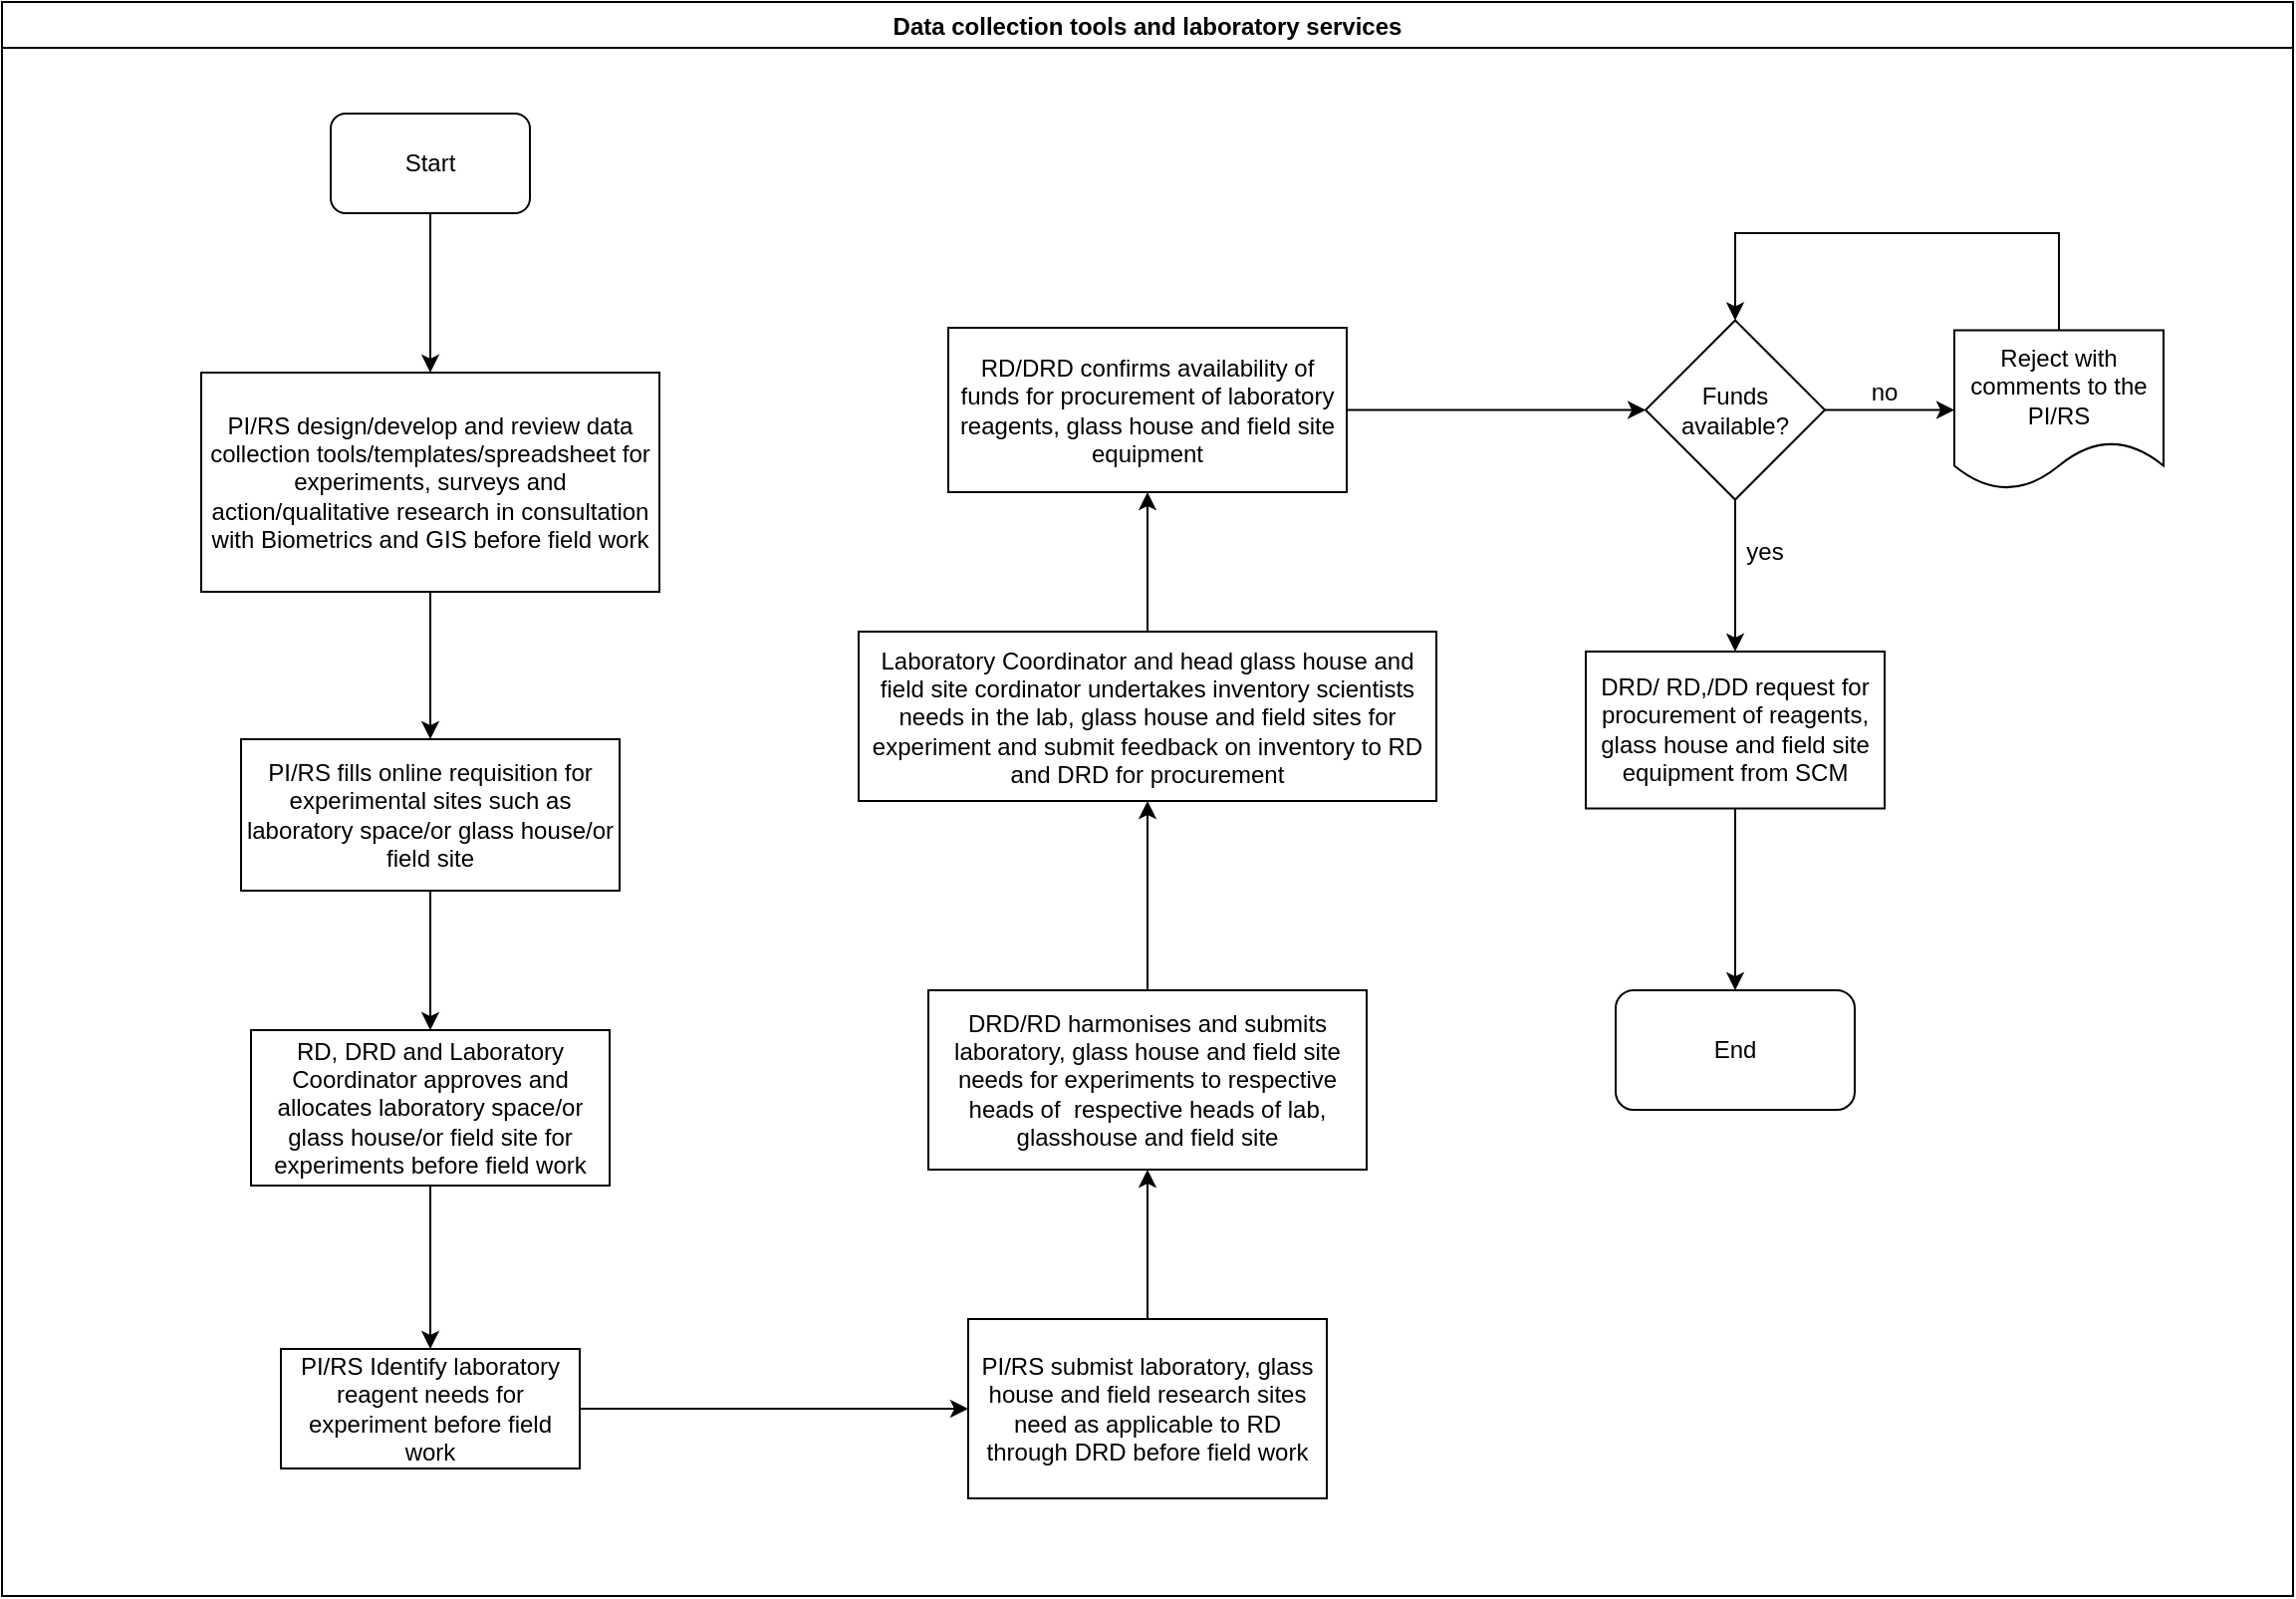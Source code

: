 <mxfile version="14.2.7" type="github">
  <diagram id="9AUTSeqywhxO679KxUz8" name="Page-1">
    <mxGraphModel dx="1038" dy="547" grid="1" gridSize="10" guides="1" tooltips="1" connect="1" arrows="1" fold="1" page="1" pageScale="1" pageWidth="1169" pageHeight="827" math="0" shadow="0">
      <root>
        <mxCell id="0" />
        <mxCell id="1" parent="0" />
        <mxCell id="5i5uavK7HOHlnxQsCkVr-1" value="Data collection tools and laboratory services" style="swimlane;startSize=23;" parent="1" vertex="1">
          <mxGeometry x="10" y="10" width="1150" height="800" as="geometry" />
        </mxCell>
        <mxCell id="5i5uavK7HOHlnxQsCkVr-2" value="Start" style="rounded=1;whiteSpace=wrap;html=1;" parent="5i5uavK7HOHlnxQsCkVr-1" vertex="1">
          <mxGeometry x="165" y="56" width="100" height="50" as="geometry" />
        </mxCell>
        <mxCell id="5i5uavK7HOHlnxQsCkVr-5" value="PI/RS design/develop and review data collection tools/templates/spreadsheet for experiments, surveys and action/qualitative research in consultation with Biometrics and GIS before field work" style="rounded=0;whiteSpace=wrap;html=1;" parent="5i5uavK7HOHlnxQsCkVr-1" vertex="1">
          <mxGeometry x="100" y="186" width="230" height="110" as="geometry" />
        </mxCell>
        <mxCell id="5i5uavK7HOHlnxQsCkVr-4" value="" style="edgeStyle=orthogonalEdgeStyle;rounded=0;orthogonalLoop=1;jettySize=auto;html=1;" parent="5i5uavK7HOHlnxQsCkVr-1" source="5i5uavK7HOHlnxQsCkVr-2" target="5i5uavK7HOHlnxQsCkVr-5" edge="1">
          <mxGeometry relative="1" as="geometry">
            <mxPoint x="215" y="181" as="targetPoint" />
          </mxGeometry>
        </mxCell>
        <mxCell id="5i5uavK7HOHlnxQsCkVr-6" value="PI/RS fills online requisition for experimental sites such as laboratory space/or glass house/or field site" style="whiteSpace=wrap;html=1;rounded=0;" parent="5i5uavK7HOHlnxQsCkVr-1" vertex="1">
          <mxGeometry x="120" y="370" width="190" height="76" as="geometry" />
        </mxCell>
        <mxCell id="5i5uavK7HOHlnxQsCkVr-7" value="" style="edgeStyle=orthogonalEdgeStyle;rounded=0;orthogonalLoop=1;jettySize=auto;html=1;" parent="5i5uavK7HOHlnxQsCkVr-1" source="5i5uavK7HOHlnxQsCkVr-5" target="5i5uavK7HOHlnxQsCkVr-6" edge="1">
          <mxGeometry relative="1" as="geometry" />
        </mxCell>
        <mxCell id="5i5uavK7HOHlnxQsCkVr-10" value="PI/RS Identify laboratory reagent needs for experiment before field work" style="whiteSpace=wrap;html=1;rounded=0;" parent="5i5uavK7HOHlnxQsCkVr-1" vertex="1">
          <mxGeometry x="140" y="676" width="150" height="60" as="geometry" />
        </mxCell>
        <mxCell id="5i5uavK7HOHlnxQsCkVr-13" value="" style="edgeStyle=orthogonalEdgeStyle;rounded=0;orthogonalLoop=1;jettySize=auto;html=1;" parent="5i5uavK7HOHlnxQsCkVr-1" source="5i5uavK7HOHlnxQsCkVr-10" target="5i5uavK7HOHlnxQsCkVr-12" edge="1">
          <mxGeometry relative="1" as="geometry" />
        </mxCell>
        <mxCell id="5i5uavK7HOHlnxQsCkVr-12" value="PI/RS submist laboratory, glass house and field research sites need as applicable to RD through DRD before field work" style="whiteSpace=wrap;html=1;rounded=0;" parent="5i5uavK7HOHlnxQsCkVr-1" vertex="1">
          <mxGeometry x="485" y="661" width="180" height="90" as="geometry" />
        </mxCell>
        <mxCell id="5i5uavK7HOHlnxQsCkVr-14" value="DRD/RD harmonises and submits laboratory, glass house and field site needs for experiments to respective heads of&amp;nbsp; respective heads of lab, glasshouse and field site" style="whiteSpace=wrap;html=1;rounded=0;" parent="5i5uavK7HOHlnxQsCkVr-1" vertex="1">
          <mxGeometry x="465" y="496" width="220" height="90" as="geometry" />
        </mxCell>
        <mxCell id="5i5uavK7HOHlnxQsCkVr-15" value="" style="edgeStyle=orthogonalEdgeStyle;rounded=0;orthogonalLoop=1;jettySize=auto;html=1;" parent="5i5uavK7HOHlnxQsCkVr-1" source="5i5uavK7HOHlnxQsCkVr-12" target="5i5uavK7HOHlnxQsCkVr-14" edge="1">
          <mxGeometry relative="1" as="geometry" />
        </mxCell>
        <mxCell id="5i5uavK7HOHlnxQsCkVr-16" value="Laboratory Coordinator and head glass house and field site cordinator undertakes inventory scientists needs in the lab, glass house and field sites for experiment and submit feedback on inventory to RD and DRD for procurement" style="whiteSpace=wrap;html=1;rounded=0;" parent="5i5uavK7HOHlnxQsCkVr-1" vertex="1">
          <mxGeometry x="430" y="316" width="290" height="85" as="geometry" />
        </mxCell>
        <mxCell id="5i5uavK7HOHlnxQsCkVr-17" value="" style="edgeStyle=orthogonalEdgeStyle;rounded=0;orthogonalLoop=1;jettySize=auto;html=1;" parent="5i5uavK7HOHlnxQsCkVr-1" source="5i5uavK7HOHlnxQsCkVr-14" target="5i5uavK7HOHlnxQsCkVr-16" edge="1">
          <mxGeometry relative="1" as="geometry" />
        </mxCell>
        <mxCell id="5i5uavK7HOHlnxQsCkVr-20" value="&lt;div&gt;Funds&lt;/div&gt;&lt;div&gt;available?&lt;/div&gt;" style="rhombus;whiteSpace=wrap;html=1;rounded=0;" parent="5i5uavK7HOHlnxQsCkVr-1" vertex="1">
          <mxGeometry x="825" y="159.75" width="90" height="90" as="geometry" />
        </mxCell>
        <mxCell id="5i5uavK7HOHlnxQsCkVr-24" value="yes" style="text;html=1;strokeColor=none;fillColor=none;align=center;verticalAlign=middle;whiteSpace=wrap;rounded=0;" parent="5i5uavK7HOHlnxQsCkVr-1" vertex="1">
          <mxGeometry x="865" y="266" width="40" height="20" as="geometry" />
        </mxCell>
        <mxCell id="5i5uavK7HOHlnxQsCkVr-33" value="End" style="rounded=1;whiteSpace=wrap;html=1;" parent="5i5uavK7HOHlnxQsCkVr-1" vertex="1">
          <mxGeometry x="810" y="496" width="120" height="60" as="geometry" />
        </mxCell>
        <mxCell id="5i5uavK7HOHlnxQsCkVr-11" value="" style="edgeStyle=orthogonalEdgeStyle;rounded=0;orthogonalLoop=1;jettySize=auto;html=1;" parent="1" source="5i5uavK7HOHlnxQsCkVr-8" target="5i5uavK7HOHlnxQsCkVr-10" edge="1">
          <mxGeometry relative="1" as="geometry" />
        </mxCell>
        <mxCell id="5i5uavK7HOHlnxQsCkVr-8" value="RD, DRD and Laboratory Coordinator approves and allocates laboratory space/or glass house/or field site for experiments before field work" style="whiteSpace=wrap;html=1;rounded=0;" parent="1" vertex="1">
          <mxGeometry x="135" y="526" width="180" height="78" as="geometry" />
        </mxCell>
        <mxCell id="5i5uavK7HOHlnxQsCkVr-9" value="" style="edgeStyle=orthogonalEdgeStyle;rounded=0;orthogonalLoop=1;jettySize=auto;html=1;" parent="1" source="5i5uavK7HOHlnxQsCkVr-6" target="5i5uavK7HOHlnxQsCkVr-8" edge="1">
          <mxGeometry relative="1" as="geometry" />
        </mxCell>
        <mxCell id="5i5uavK7HOHlnxQsCkVr-21" value="" style="edgeStyle=orthogonalEdgeStyle;rounded=0;orthogonalLoop=1;jettySize=auto;html=1;" parent="1" source="5i5uavK7HOHlnxQsCkVr-18" target="5i5uavK7HOHlnxQsCkVr-20" edge="1">
          <mxGeometry relative="1" as="geometry" />
        </mxCell>
        <mxCell id="5i5uavK7HOHlnxQsCkVr-18" value="RD/DRD confirms availability of funds for procurement of laboratory reagents, glass house and field site equipment" style="whiteSpace=wrap;html=1;rounded=0;" parent="1" vertex="1">
          <mxGeometry x="485" y="173.5" width="200" height="82.5" as="geometry" />
        </mxCell>
        <mxCell id="5i5uavK7HOHlnxQsCkVr-19" value="" style="edgeStyle=orthogonalEdgeStyle;rounded=0;orthogonalLoop=1;jettySize=auto;html=1;" parent="1" source="5i5uavK7HOHlnxQsCkVr-16" target="5i5uavK7HOHlnxQsCkVr-18" edge="1">
          <mxGeometry relative="1" as="geometry" />
        </mxCell>
        <mxCell id="5i5uavK7HOHlnxQsCkVr-32" value="" style="edgeStyle=orthogonalEdgeStyle;rounded=0;orthogonalLoop=1;jettySize=auto;html=1;entryX=0.5;entryY=0;entryDx=0;entryDy=0;" parent="1" source="5i5uavK7HOHlnxQsCkVr-22" target="5i5uavK7HOHlnxQsCkVr-33" edge="1">
          <mxGeometry relative="1" as="geometry">
            <mxPoint x="880" y="504.125" as="targetPoint" />
          </mxGeometry>
        </mxCell>
        <mxCell id="5i5uavK7HOHlnxQsCkVr-22" value="DRD/ RD,/DD request for procurement of reagents, glass house and field site equipment from SCM" style="whiteSpace=wrap;html=1;rounded=0;" parent="1" vertex="1">
          <mxGeometry x="805" y="336" width="150" height="78.75" as="geometry" />
        </mxCell>
        <mxCell id="5i5uavK7HOHlnxQsCkVr-23" value="" style="edgeStyle=orthogonalEdgeStyle;rounded=0;orthogonalLoop=1;jettySize=auto;html=1;" parent="1" source="5i5uavK7HOHlnxQsCkVr-20" target="5i5uavK7HOHlnxQsCkVr-22" edge="1">
          <mxGeometry relative="1" as="geometry" />
        </mxCell>
        <mxCell id="5i5uavK7HOHlnxQsCkVr-37" value="" style="edgeStyle=orthogonalEdgeStyle;rounded=0;orthogonalLoop=1;jettySize=auto;html=1;entryX=0.5;entryY=0;entryDx=0;entryDy=0;" parent="1" source="5i5uavK7HOHlnxQsCkVr-28" target="5i5uavK7HOHlnxQsCkVr-20" edge="1">
          <mxGeometry relative="1" as="geometry">
            <mxPoint x="1042.5" y="84.75" as="targetPoint" />
            <Array as="points">
              <mxPoint x="1043" y="126" />
              <mxPoint x="880" y="126" />
            </Array>
          </mxGeometry>
        </mxCell>
        <mxCell id="5i5uavK7HOHlnxQsCkVr-28" value="Reject with comments to the PI/RS" style="shape=document;whiteSpace=wrap;html=1;boundedLbl=1;rounded=0;" parent="1" vertex="1">
          <mxGeometry x="990" y="174.75" width="105" height="80" as="geometry" />
        </mxCell>
        <mxCell id="5i5uavK7HOHlnxQsCkVr-29" value="" style="edgeStyle=orthogonalEdgeStyle;rounded=0;orthogonalLoop=1;jettySize=auto;html=1;" parent="1" source="5i5uavK7HOHlnxQsCkVr-20" target="5i5uavK7HOHlnxQsCkVr-28" edge="1">
          <mxGeometry relative="1" as="geometry" />
        </mxCell>
        <mxCell id="5i5uavK7HOHlnxQsCkVr-30" value="no" style="text;html=1;strokeColor=none;fillColor=none;align=center;verticalAlign=middle;whiteSpace=wrap;rounded=0;" parent="1" vertex="1">
          <mxGeometry x="935" y="196" width="40" height="20" as="geometry" />
        </mxCell>
      </root>
    </mxGraphModel>
  </diagram>
</mxfile>
